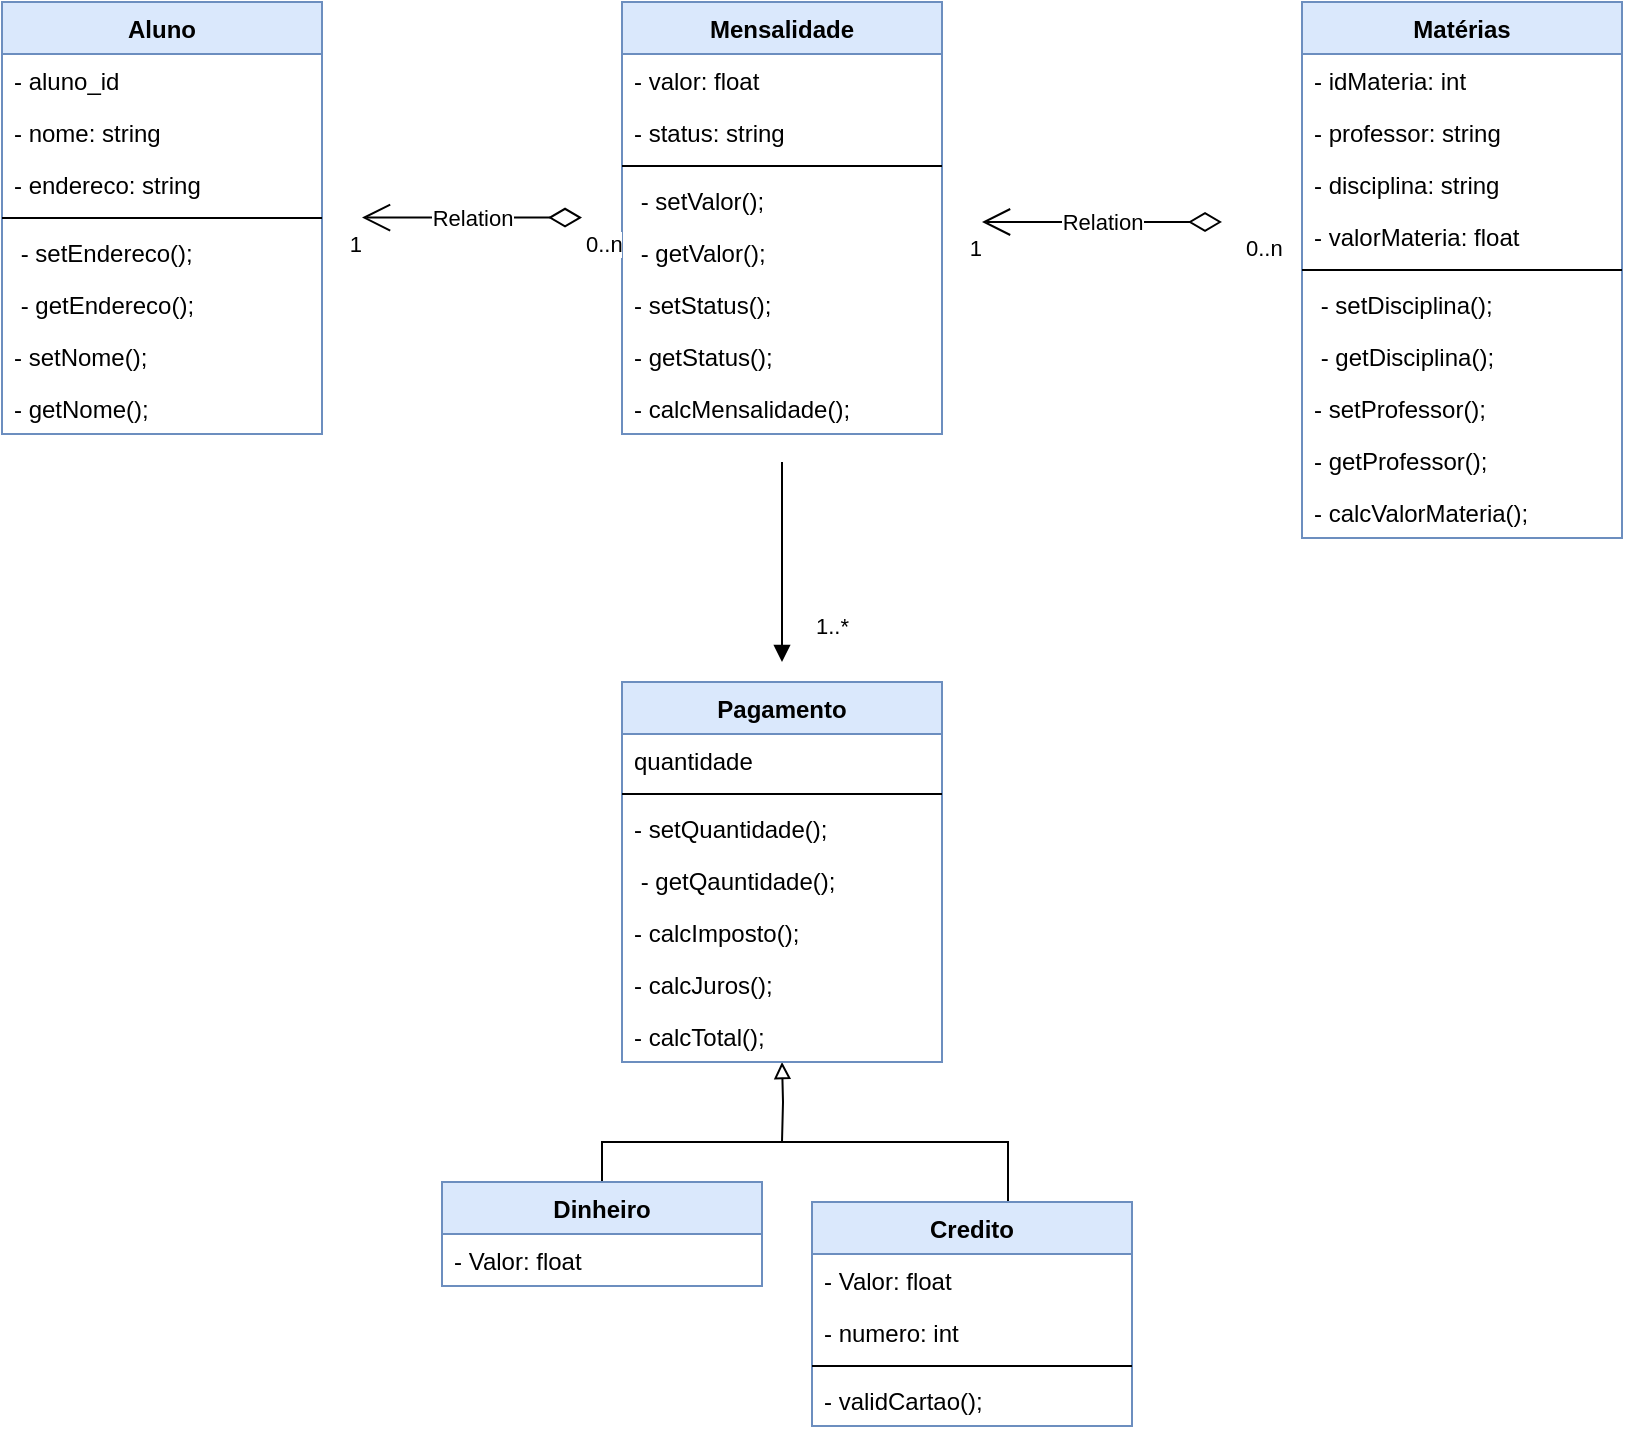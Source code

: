 <mxfile version="13.6.5" type="github">
  <diagram name="Page-1" id="e7e014a7-5840-1c2e-5031-d8a46d1fe8dd">
    <mxGraphModel dx="1038" dy="548" grid="1" gridSize="10" guides="1" tooltips="1" connect="1" arrows="1" fold="1" page="1" pageScale="1" pageWidth="1169" pageHeight="826" background="#ffffff" math="0" shadow="0">
      <root>
        <mxCell id="0" />
        <mxCell id="1" parent="0" />
        <mxCell id="qlapYysCtb39mtFNaca4-41" value="Aluno" style="swimlane;fontStyle=1;align=center;verticalAlign=top;childLayout=stackLayout;horizontal=1;startSize=26;horizontalStack=0;resizeParent=1;resizeParentMax=0;resizeLast=0;collapsible=1;marginBottom=0;fillColor=#dae8fc;strokeColor=#6c8ebf;" vertex="1" parent="1">
          <mxGeometry x="180" y="110" width="160" height="216" as="geometry" />
        </mxCell>
        <mxCell id="qlapYysCtb39mtFNaca4-42" value="- aluno_id" style="text;strokeColor=none;fillColor=none;align=left;verticalAlign=top;spacingLeft=4;spacingRight=4;overflow=hidden;rotatable=0;points=[[0,0.5],[1,0.5]];portConstraint=eastwest;" vertex="1" parent="qlapYysCtb39mtFNaca4-41">
          <mxGeometry y="26" width="160" height="26" as="geometry" />
        </mxCell>
        <mxCell id="qlapYysCtb39mtFNaca4-45" value="- nome: string" style="text;strokeColor=none;fillColor=none;align=left;verticalAlign=top;spacingLeft=4;spacingRight=4;overflow=hidden;rotatable=0;points=[[0,0.5],[1,0.5]];portConstraint=eastwest;" vertex="1" parent="qlapYysCtb39mtFNaca4-41">
          <mxGeometry y="52" width="160" height="26" as="geometry" />
        </mxCell>
        <mxCell id="qlapYysCtb39mtFNaca4-47" value="- endereco: string" style="text;strokeColor=none;fillColor=none;align=left;verticalAlign=top;spacingLeft=4;spacingRight=4;overflow=hidden;rotatable=0;points=[[0,0.5],[1,0.5]];portConstraint=eastwest;" vertex="1" parent="qlapYysCtb39mtFNaca4-41">
          <mxGeometry y="78" width="160" height="26" as="geometry" />
        </mxCell>
        <mxCell id="qlapYysCtb39mtFNaca4-43" value="" style="line;strokeWidth=1;fillColor=none;align=left;verticalAlign=middle;spacingTop=-1;spacingLeft=3;spacingRight=3;rotatable=0;labelPosition=right;points=[];portConstraint=eastwest;" vertex="1" parent="qlapYysCtb39mtFNaca4-41">
          <mxGeometry y="104" width="160" height="8" as="geometry" />
        </mxCell>
        <mxCell id="qlapYysCtb39mtFNaca4-44" value=" - setEndereco();" style="text;strokeColor=none;fillColor=none;align=left;verticalAlign=top;spacingLeft=4;spacingRight=4;overflow=hidden;rotatable=0;points=[[0,0.5],[1,0.5]];portConstraint=eastwest;" vertex="1" parent="qlapYysCtb39mtFNaca4-41">
          <mxGeometry y="112" width="160" height="26" as="geometry" />
        </mxCell>
        <mxCell id="qlapYysCtb39mtFNaca4-48" value=" - getEndereco();" style="text;strokeColor=none;fillColor=none;align=left;verticalAlign=top;spacingLeft=4;spacingRight=4;overflow=hidden;rotatable=0;points=[[0,0.5],[1,0.5]];portConstraint=eastwest;" vertex="1" parent="qlapYysCtb39mtFNaca4-41">
          <mxGeometry y="138" width="160" height="26" as="geometry" />
        </mxCell>
        <mxCell id="qlapYysCtb39mtFNaca4-49" value="- setNome();" style="text;strokeColor=none;fillColor=none;align=left;verticalAlign=top;spacingLeft=4;spacingRight=4;overflow=hidden;rotatable=0;points=[[0,0.5],[1,0.5]];portConstraint=eastwest;" vertex="1" parent="qlapYysCtb39mtFNaca4-41">
          <mxGeometry y="164" width="160" height="26" as="geometry" />
        </mxCell>
        <mxCell id="qlapYysCtb39mtFNaca4-50" value="- getNome();" style="text;strokeColor=none;fillColor=none;align=left;verticalAlign=top;spacingLeft=4;spacingRight=4;overflow=hidden;rotatable=0;points=[[0,0.5],[1,0.5]];portConstraint=eastwest;" vertex="1" parent="qlapYysCtb39mtFNaca4-41">
          <mxGeometry y="190" width="160" height="26" as="geometry" />
        </mxCell>
        <mxCell id="qlapYysCtb39mtFNaca4-60" value="Mensalidade" style="swimlane;fontStyle=1;align=center;verticalAlign=top;childLayout=stackLayout;horizontal=1;startSize=26;horizontalStack=0;resizeParent=1;resizeParentMax=0;resizeLast=0;collapsible=1;marginBottom=0;fillColor=#dae8fc;strokeColor=#6c8ebf;" vertex="1" parent="1">
          <mxGeometry x="490" y="110" width="160" height="216" as="geometry" />
        </mxCell>
        <mxCell id="qlapYysCtb39mtFNaca4-61" value="- valor: float" style="text;strokeColor=none;fillColor=none;align=left;verticalAlign=top;spacingLeft=4;spacingRight=4;overflow=hidden;rotatable=0;points=[[0,0.5],[1,0.5]];portConstraint=eastwest;" vertex="1" parent="qlapYysCtb39mtFNaca4-60">
          <mxGeometry y="26" width="160" height="26" as="geometry" />
        </mxCell>
        <mxCell id="qlapYysCtb39mtFNaca4-62" value="- status: string" style="text;strokeColor=none;fillColor=none;align=left;verticalAlign=top;spacingLeft=4;spacingRight=4;overflow=hidden;rotatable=0;points=[[0,0.5],[1,0.5]];portConstraint=eastwest;" vertex="1" parent="qlapYysCtb39mtFNaca4-60">
          <mxGeometry y="52" width="160" height="26" as="geometry" />
        </mxCell>
        <mxCell id="qlapYysCtb39mtFNaca4-64" value="" style="line;strokeWidth=1;fillColor=none;align=left;verticalAlign=middle;spacingTop=-1;spacingLeft=3;spacingRight=3;rotatable=0;labelPosition=right;points=[];portConstraint=eastwest;" vertex="1" parent="qlapYysCtb39mtFNaca4-60">
          <mxGeometry y="78" width="160" height="8" as="geometry" />
        </mxCell>
        <mxCell id="qlapYysCtb39mtFNaca4-65" value=" - setValor();" style="text;strokeColor=none;fillColor=none;align=left;verticalAlign=top;spacingLeft=4;spacingRight=4;overflow=hidden;rotatable=0;points=[[0,0.5],[1,0.5]];portConstraint=eastwest;" vertex="1" parent="qlapYysCtb39mtFNaca4-60">
          <mxGeometry y="86" width="160" height="26" as="geometry" />
        </mxCell>
        <mxCell id="qlapYysCtb39mtFNaca4-66" value=" - getValor();" style="text;strokeColor=none;fillColor=none;align=left;verticalAlign=top;spacingLeft=4;spacingRight=4;overflow=hidden;rotatable=0;points=[[0,0.5],[1,0.5]];portConstraint=eastwest;" vertex="1" parent="qlapYysCtb39mtFNaca4-60">
          <mxGeometry y="112" width="160" height="26" as="geometry" />
        </mxCell>
        <mxCell id="qlapYysCtb39mtFNaca4-67" value="- setStatus();" style="text;strokeColor=none;fillColor=none;align=left;verticalAlign=top;spacingLeft=4;spacingRight=4;overflow=hidden;rotatable=0;points=[[0,0.5],[1,0.5]];portConstraint=eastwest;" vertex="1" parent="qlapYysCtb39mtFNaca4-60">
          <mxGeometry y="138" width="160" height="26" as="geometry" />
        </mxCell>
        <mxCell id="qlapYysCtb39mtFNaca4-68" value="- getStatus();" style="text;strokeColor=none;fillColor=none;align=left;verticalAlign=top;spacingLeft=4;spacingRight=4;overflow=hidden;rotatable=0;points=[[0,0.5],[1,0.5]];portConstraint=eastwest;" vertex="1" parent="qlapYysCtb39mtFNaca4-60">
          <mxGeometry y="164" width="160" height="26" as="geometry" />
        </mxCell>
        <mxCell id="qlapYysCtb39mtFNaca4-77" value="- calcMensalidade();" style="text;strokeColor=none;fillColor=none;align=left;verticalAlign=top;spacingLeft=4;spacingRight=4;overflow=hidden;rotatable=0;points=[[0,0.5],[1,0.5]];portConstraint=eastwest;" vertex="1" parent="qlapYysCtb39mtFNaca4-60">
          <mxGeometry y="190" width="160" height="26" as="geometry" />
        </mxCell>
        <mxCell id="qlapYysCtb39mtFNaca4-122" style="edgeStyle=orthogonalEdgeStyle;rounded=0;orthogonalLoop=1;jettySize=auto;html=1;endArrow=block;endFill=0;strokeColor=#000000;" edge="1" parent="1" target="qlapYysCtb39mtFNaca4-69">
          <mxGeometry relative="1" as="geometry">
            <mxPoint x="570" y="680" as="sourcePoint" />
          </mxGeometry>
        </mxCell>
        <mxCell id="qlapYysCtb39mtFNaca4-69" value="Pagamento" style="swimlane;fontStyle=1;align=center;verticalAlign=top;childLayout=stackLayout;horizontal=1;startSize=26;horizontalStack=0;resizeParent=1;resizeParentMax=0;resizeLast=0;collapsible=1;marginBottom=0;fillColor=#dae8fc;strokeColor=#6c8ebf;" vertex="1" parent="1">
          <mxGeometry x="490" y="450" width="160" height="190" as="geometry" />
        </mxCell>
        <mxCell id="qlapYysCtb39mtFNaca4-70" value="quantidade" style="text;strokeColor=none;fillColor=none;align=left;verticalAlign=top;spacingLeft=4;spacingRight=4;overflow=hidden;rotatable=0;points=[[0,0.5],[1,0.5]];portConstraint=eastwest;" vertex="1" parent="qlapYysCtb39mtFNaca4-69">
          <mxGeometry y="26" width="160" height="26" as="geometry" />
        </mxCell>
        <mxCell id="qlapYysCtb39mtFNaca4-72" value="" style="line;strokeWidth=1;fillColor=none;align=left;verticalAlign=middle;spacingTop=-1;spacingLeft=3;spacingRight=3;rotatable=0;labelPosition=right;points=[];portConstraint=eastwest;" vertex="1" parent="qlapYysCtb39mtFNaca4-69">
          <mxGeometry y="52" width="160" height="8" as="geometry" />
        </mxCell>
        <mxCell id="qlapYysCtb39mtFNaca4-73" value="- setQuantidade();" style="text;strokeColor=none;fillColor=none;align=left;verticalAlign=top;spacingLeft=4;spacingRight=4;overflow=hidden;rotatable=0;points=[[0,0.5],[1,0.5]];portConstraint=eastwest;" vertex="1" parent="qlapYysCtb39mtFNaca4-69">
          <mxGeometry y="60" width="160" height="26" as="geometry" />
        </mxCell>
        <mxCell id="qlapYysCtb39mtFNaca4-74" value=" - getQauntidade();" style="text;strokeColor=none;fillColor=none;align=left;verticalAlign=top;spacingLeft=4;spacingRight=4;overflow=hidden;rotatable=0;points=[[0,0.5],[1,0.5]];portConstraint=eastwest;" vertex="1" parent="qlapYysCtb39mtFNaca4-69">
          <mxGeometry y="86" width="160" height="26" as="geometry" />
        </mxCell>
        <mxCell id="qlapYysCtb39mtFNaca4-75" value="- calcImposto();" style="text;strokeColor=none;fillColor=none;align=left;verticalAlign=top;spacingLeft=4;spacingRight=4;overflow=hidden;rotatable=0;points=[[0,0.5],[1,0.5]];portConstraint=eastwest;" vertex="1" parent="qlapYysCtb39mtFNaca4-69">
          <mxGeometry y="112" width="160" height="26" as="geometry" />
        </mxCell>
        <mxCell id="qlapYysCtb39mtFNaca4-76" value="- calcJuros();" style="text;strokeColor=none;fillColor=none;align=left;verticalAlign=top;spacingLeft=4;spacingRight=4;overflow=hidden;rotatable=0;points=[[0,0.5],[1,0.5]];portConstraint=eastwest;" vertex="1" parent="qlapYysCtb39mtFNaca4-69">
          <mxGeometry y="138" width="160" height="26" as="geometry" />
        </mxCell>
        <mxCell id="qlapYysCtb39mtFNaca4-78" value="- calcTotal();" style="text;strokeColor=none;fillColor=none;align=left;verticalAlign=top;spacingLeft=4;spacingRight=4;overflow=hidden;rotatable=0;points=[[0,0.5],[1,0.5]];portConstraint=eastwest;" vertex="1" parent="qlapYysCtb39mtFNaca4-69">
          <mxGeometry y="164" width="160" height="26" as="geometry" />
        </mxCell>
        <mxCell id="qlapYysCtb39mtFNaca4-51" value="Matérias" style="swimlane;fontStyle=1;align=center;verticalAlign=top;childLayout=stackLayout;horizontal=1;startSize=26;horizontalStack=0;resizeParent=1;resizeParentMax=0;resizeLast=0;collapsible=1;marginBottom=0;fillColor=#dae8fc;strokeColor=#6c8ebf;" vertex="1" parent="1">
          <mxGeometry x="830" y="110" width="160" height="268" as="geometry" />
        </mxCell>
        <mxCell id="qlapYysCtb39mtFNaca4-52" value="- idMateria: int" style="text;strokeColor=none;fillColor=none;align=left;verticalAlign=top;spacingLeft=4;spacingRight=4;overflow=hidden;rotatable=0;points=[[0,0.5],[1,0.5]];portConstraint=eastwest;" vertex="1" parent="qlapYysCtb39mtFNaca4-51">
          <mxGeometry y="26" width="160" height="26" as="geometry" />
        </mxCell>
        <mxCell id="qlapYysCtb39mtFNaca4-53" value="- professor: string" style="text;strokeColor=none;fillColor=none;align=left;verticalAlign=top;spacingLeft=4;spacingRight=4;overflow=hidden;rotatable=0;points=[[0,0.5],[1,0.5]];portConstraint=eastwest;" vertex="1" parent="qlapYysCtb39mtFNaca4-51">
          <mxGeometry y="52" width="160" height="26" as="geometry" />
        </mxCell>
        <mxCell id="qlapYysCtb39mtFNaca4-54" value="- disciplina: string" style="text;strokeColor=none;fillColor=none;align=left;verticalAlign=top;spacingLeft=4;spacingRight=4;overflow=hidden;rotatable=0;points=[[0,0.5],[1,0.5]];portConstraint=eastwest;" vertex="1" parent="qlapYysCtb39mtFNaca4-51">
          <mxGeometry y="78" width="160" height="26" as="geometry" />
        </mxCell>
        <mxCell id="qlapYysCtb39mtFNaca4-130" value="- valorMateria: float" style="text;strokeColor=none;fillColor=none;align=left;verticalAlign=top;spacingLeft=4;spacingRight=4;overflow=hidden;rotatable=0;points=[[0,0.5],[1,0.5]];portConstraint=eastwest;" vertex="1" parent="qlapYysCtb39mtFNaca4-51">
          <mxGeometry y="104" width="160" height="26" as="geometry" />
        </mxCell>
        <mxCell id="qlapYysCtb39mtFNaca4-55" value="" style="line;strokeWidth=1;fillColor=none;align=left;verticalAlign=middle;spacingTop=-1;spacingLeft=3;spacingRight=3;rotatable=0;labelPosition=right;points=[];portConstraint=eastwest;" vertex="1" parent="qlapYysCtb39mtFNaca4-51">
          <mxGeometry y="130" width="160" height="8" as="geometry" />
        </mxCell>
        <mxCell id="qlapYysCtb39mtFNaca4-56" value=" - setDisciplina();" style="text;strokeColor=none;fillColor=none;align=left;verticalAlign=top;spacingLeft=4;spacingRight=4;overflow=hidden;rotatable=0;points=[[0,0.5],[1,0.5]];portConstraint=eastwest;" vertex="1" parent="qlapYysCtb39mtFNaca4-51">
          <mxGeometry y="138" width="160" height="26" as="geometry" />
        </mxCell>
        <mxCell id="qlapYysCtb39mtFNaca4-57" value=" - getDisciplina();" style="text;strokeColor=none;fillColor=none;align=left;verticalAlign=top;spacingLeft=4;spacingRight=4;overflow=hidden;rotatable=0;points=[[0,0.5],[1,0.5]];portConstraint=eastwest;" vertex="1" parent="qlapYysCtb39mtFNaca4-51">
          <mxGeometry y="164" width="160" height="26" as="geometry" />
        </mxCell>
        <mxCell id="qlapYysCtb39mtFNaca4-58" value="- setProfessor();" style="text;strokeColor=none;fillColor=none;align=left;verticalAlign=top;spacingLeft=4;spacingRight=4;overflow=hidden;rotatable=0;points=[[0,0.5],[1,0.5]];portConstraint=eastwest;" vertex="1" parent="qlapYysCtb39mtFNaca4-51">
          <mxGeometry y="190" width="160" height="26" as="geometry" />
        </mxCell>
        <mxCell id="qlapYysCtb39mtFNaca4-59" value="- getProfessor();" style="text;strokeColor=none;fillColor=none;align=left;verticalAlign=top;spacingLeft=4;spacingRight=4;overflow=hidden;rotatable=0;points=[[0,0.5],[1,0.5]];portConstraint=eastwest;" vertex="1" parent="qlapYysCtb39mtFNaca4-51">
          <mxGeometry y="216" width="160" height="26" as="geometry" />
        </mxCell>
        <mxCell id="qlapYysCtb39mtFNaca4-131" value="- calcValorMateria();" style="text;strokeColor=none;fillColor=none;align=left;verticalAlign=top;spacingLeft=4;spacingRight=4;overflow=hidden;rotatable=0;points=[[0,0.5],[1,0.5]];portConstraint=eastwest;" vertex="1" parent="qlapYysCtb39mtFNaca4-51">
          <mxGeometry y="242" width="160" height="26" as="geometry" />
        </mxCell>
        <mxCell id="qlapYysCtb39mtFNaca4-120" style="edgeStyle=orthogonalEdgeStyle;rounded=0;orthogonalLoop=1;jettySize=auto;html=1;exitX=0.5;exitY=0;exitDx=0;exitDy=0;entryX=0.661;entryY=0.223;entryDx=0;entryDy=0;entryPerimeter=0;endArrow=none;endFill=0;" edge="1" parent="1" source="qlapYysCtb39mtFNaca4-79" target="qlapYysCtb39mtFNaca4-87">
          <mxGeometry relative="1" as="geometry">
            <mxPoint x="690" y="650" as="targetPoint" />
            <Array as="points">
              <mxPoint x="480" y="680" />
              <mxPoint x="683" y="680" />
              <mxPoint x="683" y="725" />
            </Array>
          </mxGeometry>
        </mxCell>
        <mxCell id="qlapYysCtb39mtFNaca4-103" value="Relation" style="endArrow=open;html=1;endSize=12;startArrow=diamondThin;startSize=14;startFill=0;edgeStyle=orthogonalEdgeStyle;" edge="1" parent="1">
          <mxGeometry relative="1" as="geometry">
            <mxPoint x="470" y="217.8" as="sourcePoint" />
            <mxPoint x="360" y="217.8" as="targetPoint" />
          </mxGeometry>
        </mxCell>
        <mxCell id="qlapYysCtb39mtFNaca4-104" value="0..n" style="edgeLabel;resizable=0;html=1;align=left;verticalAlign=top;" connectable="0" vertex="1" parent="qlapYysCtb39mtFNaca4-103">
          <mxGeometry x="-1" relative="1" as="geometry" />
        </mxCell>
        <mxCell id="qlapYysCtb39mtFNaca4-105" value="1" style="edgeLabel;resizable=0;html=1;align=right;verticalAlign=top;" connectable="0" vertex="1" parent="qlapYysCtb39mtFNaca4-103">
          <mxGeometry x="1" relative="1" as="geometry" />
        </mxCell>
        <mxCell id="qlapYysCtb39mtFNaca4-112" value="Relation" style="endArrow=open;html=1;endSize=12;startArrow=diamondThin;startSize=14;startFill=0;edgeStyle=orthogonalEdgeStyle;" edge="1" parent="1">
          <mxGeometry relative="1" as="geometry">
            <mxPoint x="790" y="220" as="sourcePoint" />
            <mxPoint x="670" y="220" as="targetPoint" />
          </mxGeometry>
        </mxCell>
        <mxCell id="qlapYysCtb39mtFNaca4-113" value="0..n" style="edgeLabel;resizable=0;html=1;align=left;verticalAlign=top;" connectable="0" vertex="1" parent="qlapYysCtb39mtFNaca4-112">
          <mxGeometry x="-1" relative="1" as="geometry">
            <mxPoint x="10" as="offset" />
          </mxGeometry>
        </mxCell>
        <mxCell id="qlapYysCtb39mtFNaca4-114" value="1" style="edgeLabel;resizable=0;html=1;align=right;verticalAlign=top;" connectable="0" vertex="1" parent="qlapYysCtb39mtFNaca4-112">
          <mxGeometry x="1" relative="1" as="geometry" />
        </mxCell>
        <mxCell id="qlapYysCtb39mtFNaca4-118" value="" style="endArrow=block;endFill=1;html=1;edgeStyle=orthogonalEdgeStyle;align=left;verticalAlign=top;" edge="1" parent="1">
          <mxGeometry x="-1" relative="1" as="geometry">
            <mxPoint x="570" y="340" as="sourcePoint" />
            <mxPoint x="570" y="440" as="targetPoint" />
          </mxGeometry>
        </mxCell>
        <mxCell id="qlapYysCtb39mtFNaca4-119" value="1..*" style="edgeLabel;resizable=0;html=1;align=left;verticalAlign=bottom;" connectable="0" vertex="1" parent="qlapYysCtb39mtFNaca4-118">
          <mxGeometry x="-1" relative="1" as="geometry">
            <mxPoint x="15" y="90" as="offset" />
          </mxGeometry>
        </mxCell>
        <mxCell id="qlapYysCtb39mtFNaca4-121" style="edgeStyle=orthogonalEdgeStyle;orthogonalLoop=1;jettySize=auto;html=1;exitX=0.5;exitY=0;exitDx=0;exitDy=0;rounded=0;endArrow=none;endFill=0;strokeColor=none;" edge="1" parent="1" source="qlapYysCtb39mtFNaca4-79" target="qlapYysCtb39mtFNaca4-87">
          <mxGeometry relative="1" as="geometry">
            <mxPoint x="480" y="700" as="sourcePoint" />
            <mxPoint x="683" y="700" as="targetPoint" />
            <Array as="points">
              <mxPoint x="480" y="680" />
              <mxPoint x="670" y="680" />
            </Array>
          </mxGeometry>
        </mxCell>
        <mxCell id="qlapYysCtb39mtFNaca4-79" value="Dinheiro" style="swimlane;fontStyle=1;align=center;verticalAlign=top;childLayout=stackLayout;horizontal=1;startSize=26;horizontalStack=0;resizeParent=1;resizeParentMax=0;resizeLast=0;collapsible=1;marginBottom=0;fillColor=#dae8fc;strokeColor=#6c8ebf;" vertex="1" parent="1">
          <mxGeometry x="400" y="700" width="160" height="52" as="geometry" />
        </mxCell>
        <mxCell id="qlapYysCtb39mtFNaca4-80" value="- Valor: float" style="text;strokeColor=none;fillColor=none;align=left;verticalAlign=top;spacingLeft=4;spacingRight=4;overflow=hidden;rotatable=0;points=[[0,0.5],[1,0.5]];portConstraint=eastwest;" vertex="1" parent="qlapYysCtb39mtFNaca4-79">
          <mxGeometry y="26" width="160" height="26" as="geometry" />
        </mxCell>
        <mxCell id="qlapYysCtb39mtFNaca4-87" value="Credito" style="swimlane;fontStyle=1;align=center;verticalAlign=top;childLayout=stackLayout;horizontal=1;startSize=26;horizontalStack=0;resizeParent=1;resizeParentMax=0;resizeLast=0;collapsible=1;marginBottom=0;fillColor=#dae8fc;strokeColor=#6c8ebf;" vertex="1" parent="1">
          <mxGeometry x="585" y="710" width="160" height="112" as="geometry" />
        </mxCell>
        <mxCell id="qlapYysCtb39mtFNaca4-88" value="- Valor: float" style="text;strokeColor=none;fillColor=none;align=left;verticalAlign=top;spacingLeft=4;spacingRight=4;overflow=hidden;rotatable=0;points=[[0,0.5],[1,0.5]];portConstraint=eastwest;" vertex="1" parent="qlapYysCtb39mtFNaca4-87">
          <mxGeometry y="26" width="160" height="26" as="geometry" />
        </mxCell>
        <mxCell id="qlapYysCtb39mtFNaca4-95" value="- numero: int" style="text;strokeColor=none;fillColor=none;align=left;verticalAlign=top;spacingLeft=4;spacingRight=4;overflow=hidden;rotatable=0;points=[[0,0.5],[1,0.5]];portConstraint=eastwest;" vertex="1" parent="qlapYysCtb39mtFNaca4-87">
          <mxGeometry y="52" width="160" height="26" as="geometry" />
        </mxCell>
        <mxCell id="qlapYysCtb39mtFNaca4-89" value="" style="line;strokeWidth=1;fillColor=none;align=left;verticalAlign=middle;spacingTop=-1;spacingLeft=3;spacingRight=3;rotatable=0;labelPosition=right;points=[];portConstraint=eastwest;" vertex="1" parent="qlapYysCtb39mtFNaca4-87">
          <mxGeometry y="78" width="160" height="8" as="geometry" />
        </mxCell>
        <mxCell id="qlapYysCtb39mtFNaca4-90" value="- validCartao();" style="text;strokeColor=none;fillColor=none;align=left;verticalAlign=top;spacingLeft=4;spacingRight=4;overflow=hidden;rotatable=0;points=[[0,0.5],[1,0.5]];portConstraint=eastwest;" vertex="1" parent="qlapYysCtb39mtFNaca4-87">
          <mxGeometry y="86" width="160" height="26" as="geometry" />
        </mxCell>
      </root>
    </mxGraphModel>
  </diagram>
</mxfile>
